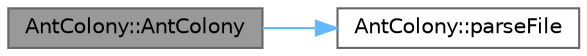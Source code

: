 digraph "AntColony::AntColony"
{
 // LATEX_PDF_SIZE
  bgcolor="transparent";
  edge [fontname=Helvetica,fontsize=10,labelfontname=Helvetica,labelfontsize=10];
  node [fontname=Helvetica,fontsize=10,shape=box,height=0.2,width=0.4];
  rankdir="LR";
  Node1 [id="Node000001",label="AntColony::AntColony",height=0.2,width=0.4,color="gray40", fillcolor="grey60", style="filled", fontcolor="black",tooltip=" "];
  Node1 -> Node2 [id="edge1_Node000001_Node000002",color="steelblue1",style="solid",tooltip=" "];
  Node2 [id="Node000002",label="AntColony::parseFile",height=0.2,width=0.4,color="grey40", fillcolor="white", style="filled",URL="$class_ant_colony.html#a1aece7b75c5d1c3c7051c3ae7f55661a",tooltip=" "];
}
